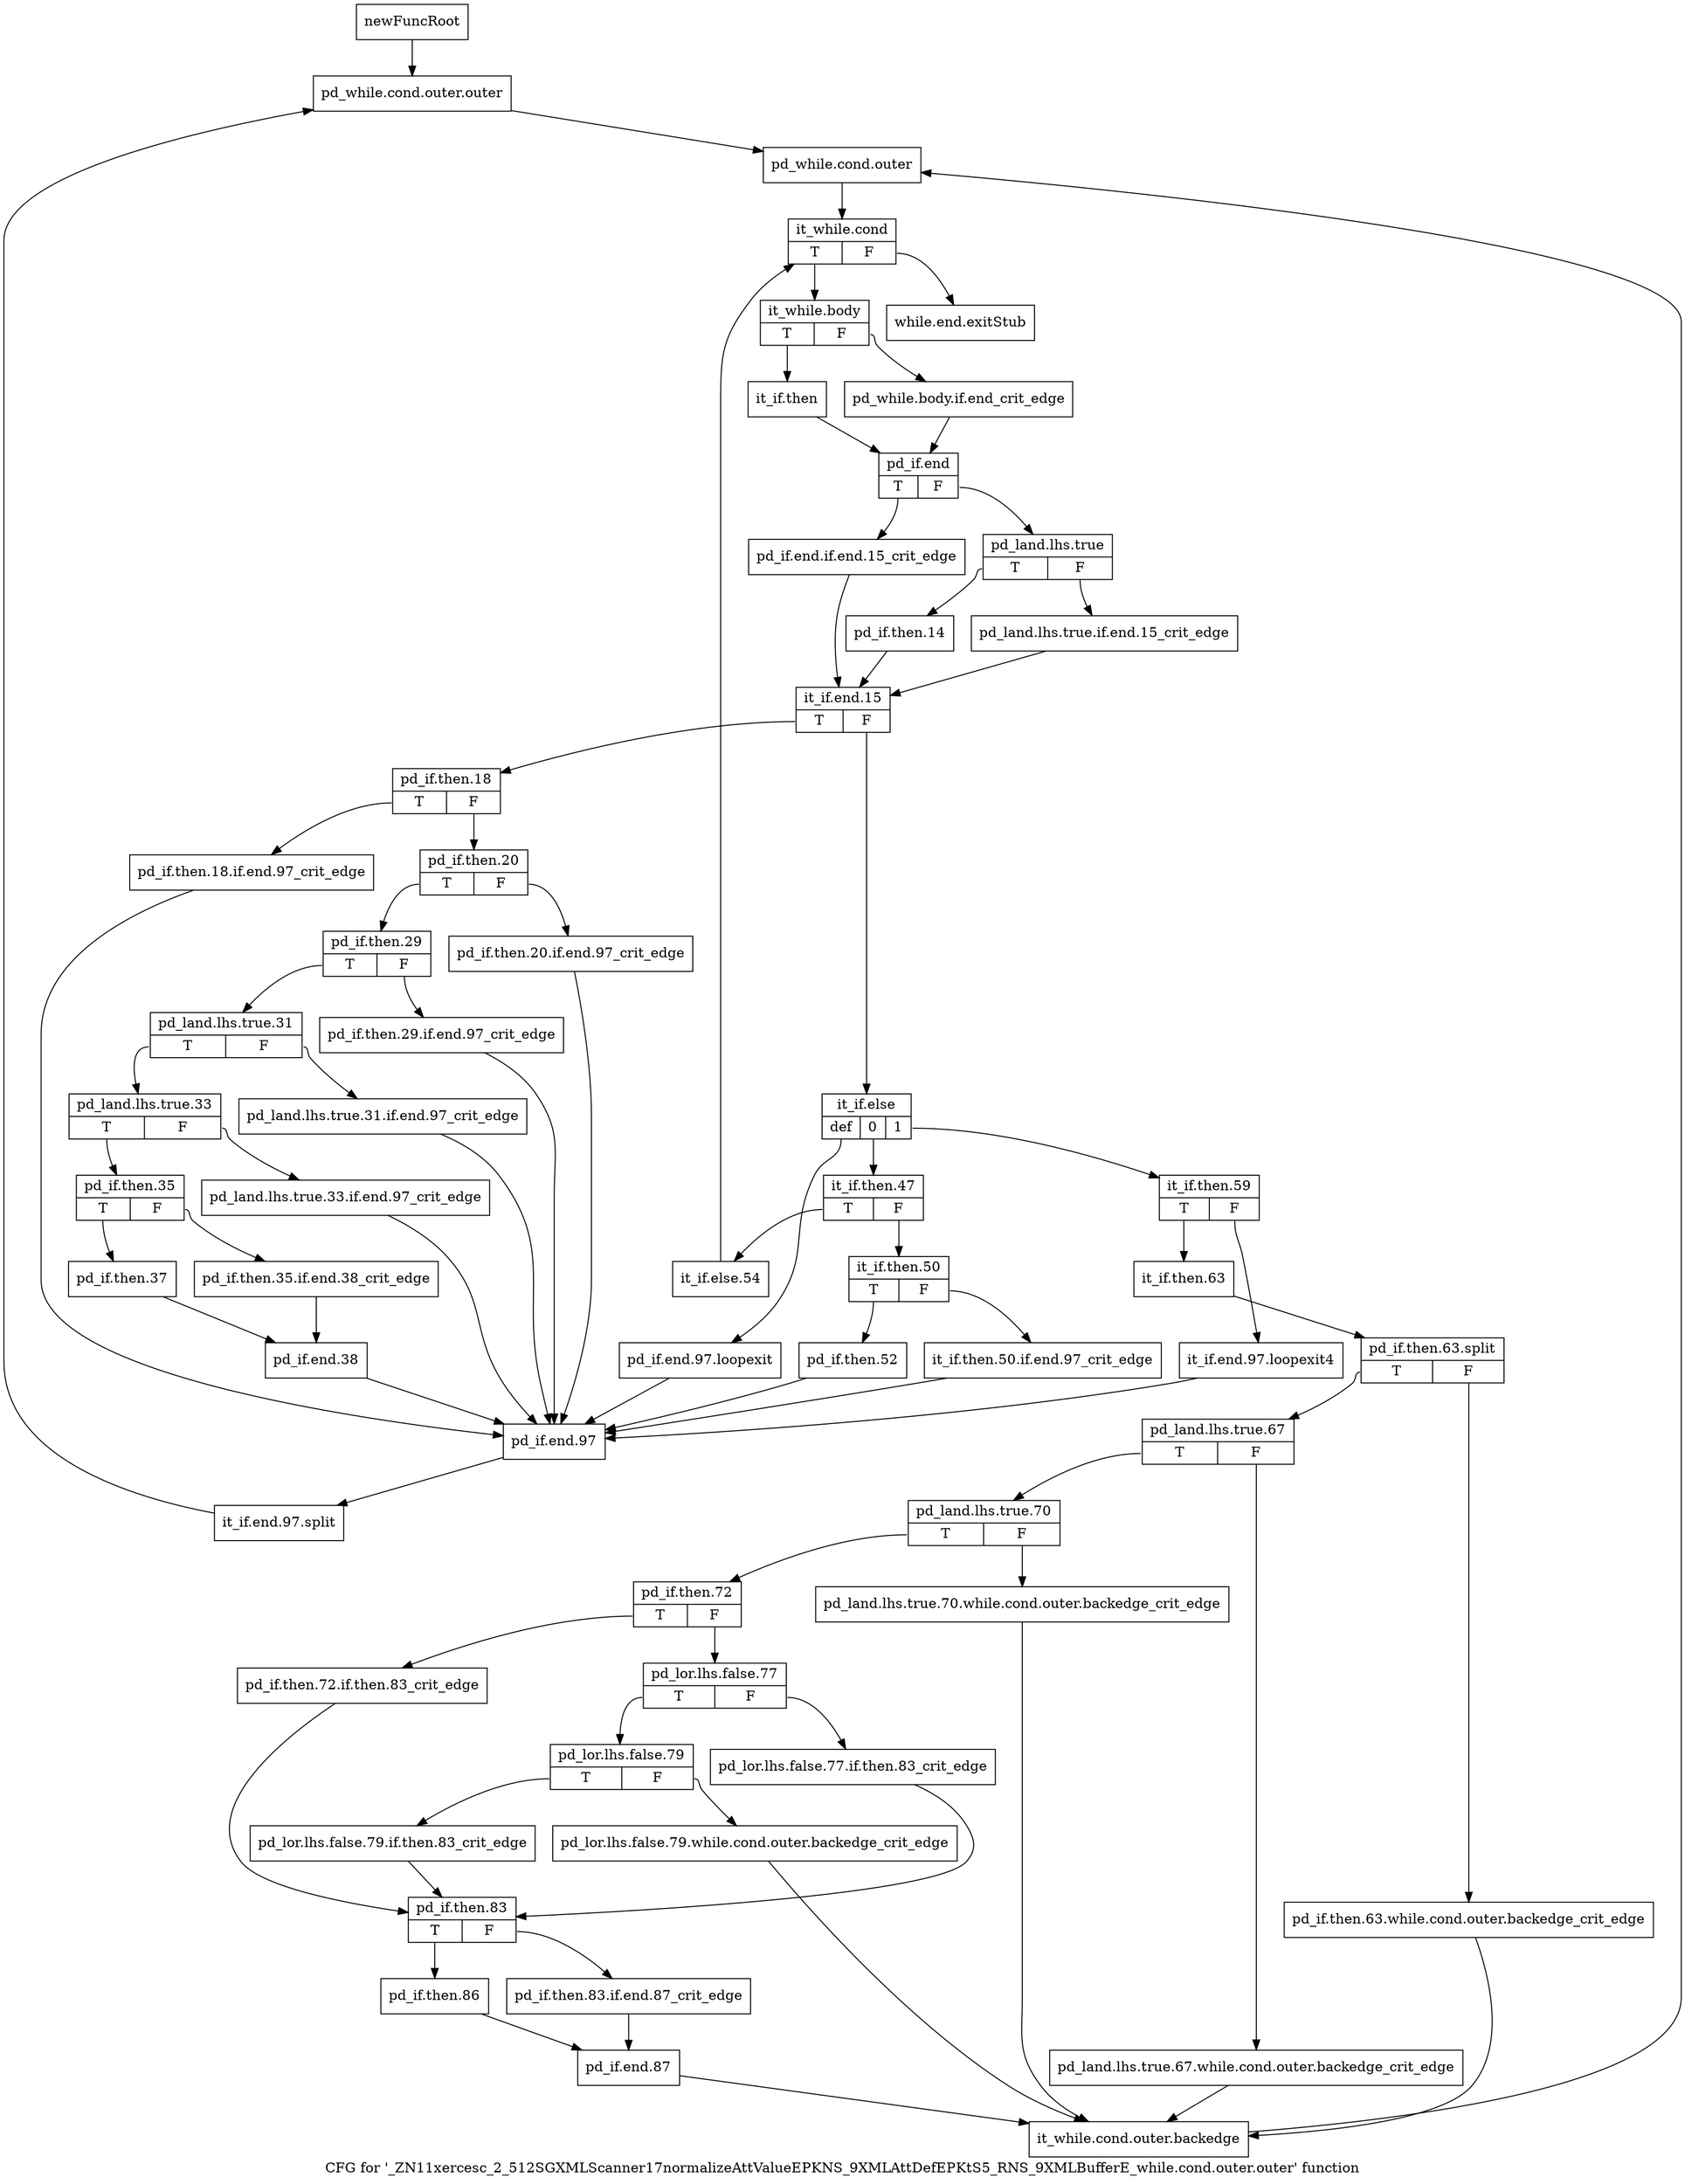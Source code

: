 digraph "CFG for '_ZN11xercesc_2_512SGXMLScanner17normalizeAttValueEPKNS_9XMLAttDefEPKtS5_RNS_9XMLBufferE_while.cond.outer.outer' function" {
	label="CFG for '_ZN11xercesc_2_512SGXMLScanner17normalizeAttValueEPKNS_9XMLAttDefEPKtS5_RNS_9XMLBufferE_while.cond.outer.outer' function";

	Node0x99c3d40 [shape=record,label="{newFuncRoot}"];
	Node0x99c3d40 -> Node0x99c3de0;
	Node0x99c3d90 [shape=record,label="{while.end.exitStub}"];
	Node0x99c3de0 [shape=record,label="{pd_while.cond.outer.outer}"];
	Node0x99c3de0 -> Node0x99c3e30;
	Node0x99c3e30 [shape=record,label="{pd_while.cond.outer}"];
	Node0x99c3e30 -> Node0x99c3e80;
	Node0x99c3e80 [shape=record,label="{it_while.cond|{<s0>T|<s1>F}}"];
	Node0x99c3e80:s0 -> Node0x99c3ed0;
	Node0x99c3e80:s1 -> Node0x99c3d90;
	Node0x99c3ed0 [shape=record,label="{it_while.body|{<s0>T|<s1>F}}"];
	Node0x99c3ed0:s0 -> Node0x99c3f70;
	Node0x99c3ed0:s1 -> Node0x99c3f20;
	Node0x99c3f20 [shape=record,label="{pd_while.body.if.end_crit_edge}"];
	Node0x99c3f20 -> Node0x99c3fc0;
	Node0x99c3f70 [shape=record,label="{it_if.then}"];
	Node0x99c3f70 -> Node0x99c3fc0;
	Node0x99c3fc0 [shape=record,label="{pd_if.end|{<s0>T|<s1>F}}"];
	Node0x99c3fc0:s0 -> Node0x99c4100;
	Node0x99c3fc0:s1 -> Node0x99c4010;
	Node0x99c4010 [shape=record,label="{pd_land.lhs.true|{<s0>T|<s1>F}}"];
	Node0x99c4010:s0 -> Node0x99c40b0;
	Node0x99c4010:s1 -> Node0x99c4060;
	Node0x99c4060 [shape=record,label="{pd_land.lhs.true.if.end.15_crit_edge}"];
	Node0x99c4060 -> Node0x99c4150;
	Node0x99c40b0 [shape=record,label="{pd_if.then.14}"];
	Node0x99c40b0 -> Node0x99c4150;
	Node0x99c4100 [shape=record,label="{pd_if.end.if.end.15_crit_edge}"];
	Node0x99c4100 -> Node0x99c4150;
	Node0x99c4150 [shape=record,label="{it_if.end.15|{<s0>T|<s1>F}}"];
	Node0x99c4150:s0 -> Node0x99c4a10;
	Node0x99c4150:s1 -> Node0x99c41a0;
	Node0x99c41a0 [shape=record,label="{it_if.else|{<s0>def|<s1>0|<s2>1}}"];
	Node0x99c41a0:s0 -> Node0x99c49c0;
	Node0x99c41a0:s1 -> Node0x99c4830;
	Node0x99c41a0:s2 -> Node0x99c41f0;
	Node0x99c41f0 [shape=record,label="{it_if.then.59|{<s0>T|<s1>F}}"];
	Node0x99c41f0:s0 -> Node0x99c4290;
	Node0x99c41f0:s1 -> Node0x99c4240;
	Node0x99c4240 [shape=record,label="{it_if.end.97.loopexit4}"];
	Node0x99c4240 -> Node0x99c4e70;
	Node0x99c4290 [shape=record,label="{it_if.then.63}"];
	Node0x99c4290 -> Node0xcebe3f0;
	Node0xcebe3f0 [shape=record,label="{pd_if.then.63.split|{<s0>T|<s1>F}}"];
	Node0xcebe3f0:s0 -> Node0x99c4330;
	Node0xcebe3f0:s1 -> Node0x99c42e0;
	Node0x99c42e0 [shape=record,label="{pd_if.then.63.while.cond.outer.backedge_crit_edge}"];
	Node0x99c42e0 -> Node0x99c47e0;
	Node0x99c4330 [shape=record,label="{pd_land.lhs.true.67|{<s0>T|<s1>F}}"];
	Node0x99c4330:s0 -> Node0x99c43d0;
	Node0x99c4330:s1 -> Node0x99c4380;
	Node0x99c4380 [shape=record,label="{pd_land.lhs.true.67.while.cond.outer.backedge_crit_edge}"];
	Node0x99c4380 -> Node0x99c47e0;
	Node0x99c43d0 [shape=record,label="{pd_land.lhs.true.70|{<s0>T|<s1>F}}"];
	Node0x99c43d0:s0 -> Node0x99c4470;
	Node0x99c43d0:s1 -> Node0x99c4420;
	Node0x99c4420 [shape=record,label="{pd_land.lhs.true.70.while.cond.outer.backedge_crit_edge}"];
	Node0x99c4420 -> Node0x99c47e0;
	Node0x99c4470 [shape=record,label="{pd_if.then.72|{<s0>T|<s1>F}}"];
	Node0x99c4470:s0 -> Node0x99c4650;
	Node0x99c4470:s1 -> Node0x99c44c0;
	Node0x99c44c0 [shape=record,label="{pd_lor.lhs.false.77|{<s0>T|<s1>F}}"];
	Node0x99c44c0:s0 -> Node0x99c4560;
	Node0x99c44c0:s1 -> Node0x99c4510;
	Node0x99c4510 [shape=record,label="{pd_lor.lhs.false.77.if.then.83_crit_edge}"];
	Node0x99c4510 -> Node0x99c46a0;
	Node0x99c4560 [shape=record,label="{pd_lor.lhs.false.79|{<s0>T|<s1>F}}"];
	Node0x99c4560:s0 -> Node0x99c4600;
	Node0x99c4560:s1 -> Node0x99c45b0;
	Node0x99c45b0 [shape=record,label="{pd_lor.lhs.false.79.while.cond.outer.backedge_crit_edge}"];
	Node0x99c45b0 -> Node0x99c47e0;
	Node0x99c4600 [shape=record,label="{pd_lor.lhs.false.79.if.then.83_crit_edge}"];
	Node0x99c4600 -> Node0x99c46a0;
	Node0x99c4650 [shape=record,label="{pd_if.then.72.if.then.83_crit_edge}"];
	Node0x99c4650 -> Node0x99c46a0;
	Node0x99c46a0 [shape=record,label="{pd_if.then.83|{<s0>T|<s1>F}}"];
	Node0x99c46a0:s0 -> Node0x99c4740;
	Node0x99c46a0:s1 -> Node0x99c46f0;
	Node0x99c46f0 [shape=record,label="{pd_if.then.83.if.end.87_crit_edge}"];
	Node0x99c46f0 -> Node0x99c4790;
	Node0x99c4740 [shape=record,label="{pd_if.then.86}"];
	Node0x99c4740 -> Node0x99c4790;
	Node0x99c4790 [shape=record,label="{pd_if.end.87}"];
	Node0x99c4790 -> Node0x99c47e0;
	Node0x99c47e0 [shape=record,label="{it_while.cond.outer.backedge}"];
	Node0x99c47e0 -> Node0x99c3e30;
	Node0x99c4830 [shape=record,label="{it_if.then.47|{<s0>T|<s1>F}}"];
	Node0x99c4830:s0 -> Node0x99c4970;
	Node0x99c4830:s1 -> Node0x99c4880;
	Node0x99c4880 [shape=record,label="{it_if.then.50|{<s0>T|<s1>F}}"];
	Node0x99c4880:s0 -> Node0x99c4920;
	Node0x99c4880:s1 -> Node0x99c48d0;
	Node0x99c48d0 [shape=record,label="{it_if.then.50.if.end.97_crit_edge}"];
	Node0x99c48d0 -> Node0x99c4e70;
	Node0x99c4920 [shape=record,label="{pd_if.then.52}"];
	Node0x99c4920 -> Node0x99c4e70;
	Node0x99c4970 [shape=record,label="{it_if.else.54}"];
	Node0x99c4970 -> Node0x99c3e80;
	Node0x99c49c0 [shape=record,label="{pd_if.end.97.loopexit}"];
	Node0x99c49c0 -> Node0x99c4e70;
	Node0x99c4a10 [shape=record,label="{pd_if.then.18|{<s0>T|<s1>F}}"];
	Node0x99c4a10:s0 -> Node0x99c4e20;
	Node0x99c4a10:s1 -> Node0x99c4a60;
	Node0x99c4a60 [shape=record,label="{pd_if.then.20|{<s0>T|<s1>F}}"];
	Node0x99c4a60:s0 -> Node0x99c4b00;
	Node0x99c4a60:s1 -> Node0x99c4ab0;
	Node0x99c4ab0 [shape=record,label="{pd_if.then.20.if.end.97_crit_edge}"];
	Node0x99c4ab0 -> Node0x99c4e70;
	Node0x99c4b00 [shape=record,label="{pd_if.then.29|{<s0>T|<s1>F}}"];
	Node0x99c4b00:s0 -> Node0x99c4ba0;
	Node0x99c4b00:s1 -> Node0x99c4b50;
	Node0x99c4b50 [shape=record,label="{pd_if.then.29.if.end.97_crit_edge}"];
	Node0x99c4b50 -> Node0x99c4e70;
	Node0x99c4ba0 [shape=record,label="{pd_land.lhs.true.31|{<s0>T|<s1>F}}"];
	Node0x99c4ba0:s0 -> Node0x99c4c40;
	Node0x99c4ba0:s1 -> Node0x99c4bf0;
	Node0x99c4bf0 [shape=record,label="{pd_land.lhs.true.31.if.end.97_crit_edge}"];
	Node0x99c4bf0 -> Node0x99c4e70;
	Node0x99c4c40 [shape=record,label="{pd_land.lhs.true.33|{<s0>T|<s1>F}}"];
	Node0x99c4c40:s0 -> Node0x99c4ce0;
	Node0x99c4c40:s1 -> Node0x99c4c90;
	Node0x99c4c90 [shape=record,label="{pd_land.lhs.true.33.if.end.97_crit_edge}"];
	Node0x99c4c90 -> Node0x99c4e70;
	Node0x99c4ce0 [shape=record,label="{pd_if.then.35|{<s0>T|<s1>F}}"];
	Node0x99c4ce0:s0 -> Node0x99c4d80;
	Node0x99c4ce0:s1 -> Node0x99c4d30;
	Node0x99c4d30 [shape=record,label="{pd_if.then.35.if.end.38_crit_edge}"];
	Node0x99c4d30 -> Node0x99c4dd0;
	Node0x99c4d80 [shape=record,label="{pd_if.then.37}"];
	Node0x99c4d80 -> Node0x99c4dd0;
	Node0x99c4dd0 [shape=record,label="{pd_if.end.38}"];
	Node0x99c4dd0 -> Node0x99c4e70;
	Node0x99c4e20 [shape=record,label="{pd_if.then.18.if.end.97_crit_edge}"];
	Node0x99c4e20 -> Node0x99c4e70;
	Node0x99c4e70 [shape=record,label="{pd_if.end.97}"];
	Node0x99c4e70 -> Node0xcecd5d0;
	Node0xcecd5d0 [shape=record,label="{it_if.end.97.split}"];
	Node0xcecd5d0 -> Node0x99c3de0;
}
